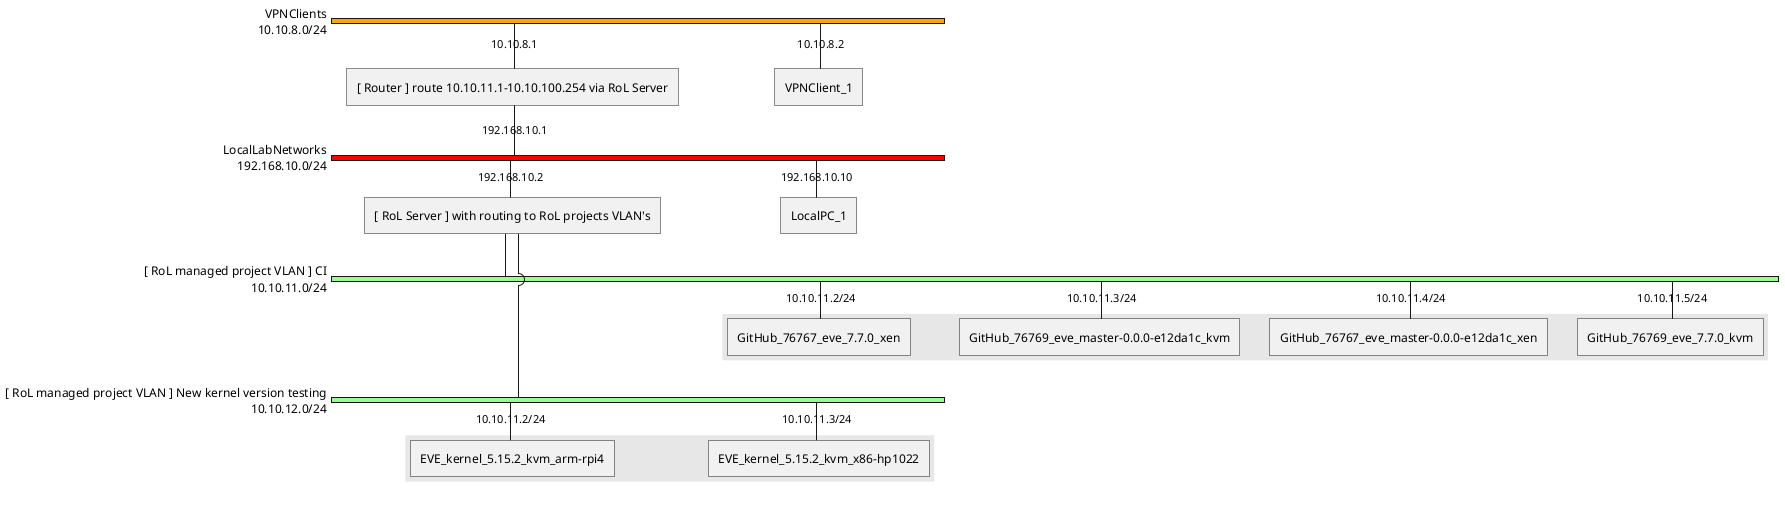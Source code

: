 @startuml
nwdiag {
  network VPNClients {
     color = "orange"
     address = 10.10.8.0/24
     Router [ address = 10.10.8.1, description = "[ Router ] route 10.10.11.1-10.10.100.254 via RoL Server" ]
     VPNClient_1 [ address = 10.10.8.2 ]
  }
  network LocalLabNetworks{
    color = "red"
    address = 192.168.10.0/24
    RoL_Server [ address = 192.168.10.2, description = "[ RoL Server ] with routing to RoL projects VLAN's" ]
    Router [ address = 192.168.10.1 ]
    LocalPC_1 [ address = 192.168.10.10 ]
  }
  network Vlan_CI {
    description = "[ RoL managed project VLAN ] CI";
    address = "10.10.11.0/24"
    color = "palegreen"
    RoL_Server
    group CIProjectVLAN {
      GitHub_76767_eve_7.7.0_xen [address = "10.10.11.2/24"]
      GitHub_76769_eve_master-0.0.0-e12da1c_kvm [address = "10.10.11.3/24"]
      GitHub_76767_eve_master-0.0.0-e12da1c_xen [address = "10.10.11.4/24"]
      GitHub_76769_eve_7.7.0_kvm [address = "10.10.11.5/24"]
    }
  }
  network RoLNetworksNat {
    description = "[ RoL managed project VLAN ] New kernel version testing";
    address = "10.10.12.0/24"
    color = "palegreen"
    RoL_Server
    group KernelTestingVLAN {
      EVE_kernel_5.15.2_kvm_arm-rpi4[address = "10.10.11.2/24"]
      EVE_kernel_5.15.2_kvm_x86-hp1022[address = "10.10.11.3/24"]
    }
  }
}
@enduml